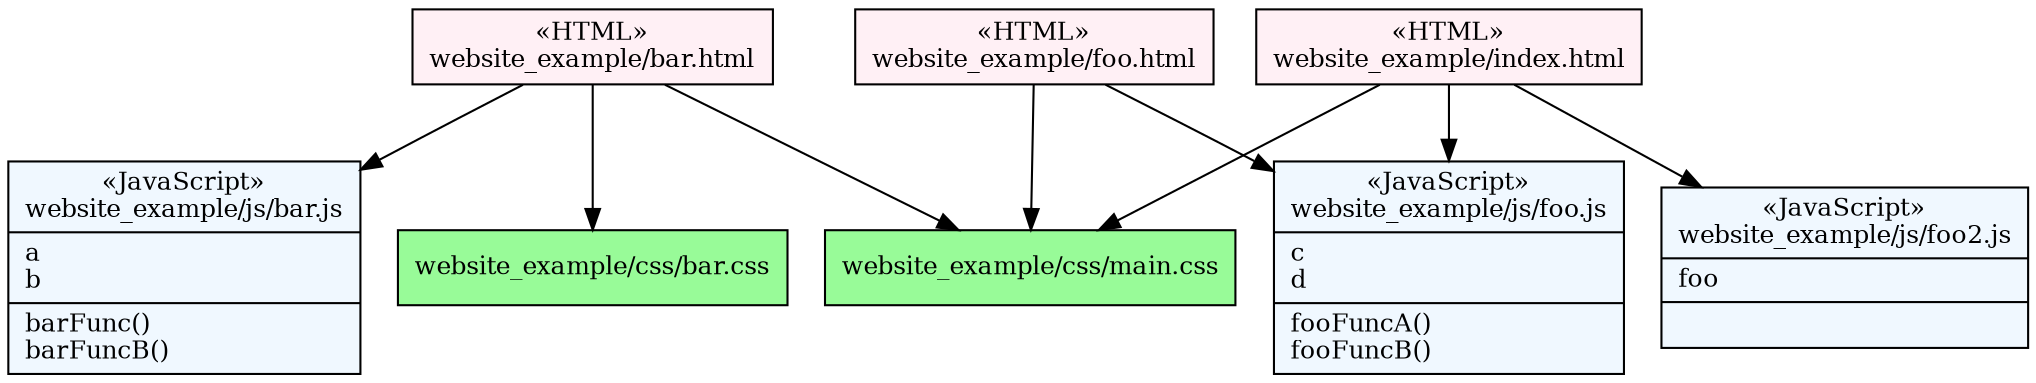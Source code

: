 digraph G {
  "website_example/bar.html" [ label = "{&laquo;HTML»\nwebsite_example/bar.html}", fontsize = 12, shape = record, style = "filled", fillcolor = "lavenderblush" ];
  "website_example/foo.html" [ label = "{&laquo;HTML»\nwebsite_example/foo.html}", fontsize = 12, shape = record, style = "filled", fillcolor = "lavenderblush" ];
  "website_example/index.html" [ label = "{&laquo;HTML»\nwebsite_example/index.html}", fontsize = 12, shape = record, style = "filled", fillcolor = "lavenderblush" ];
  "website_example/css/bar.css" [ fontsize = 12, shape = record, style = "filled", fillcolor = "palegreen" ];
  "website_example/css/main.css" [ fontsize = 12, shape = record, style = "filled", fillcolor = "palegreen" ];
  "website_example/js/bar.js" [ label = "{&laquo;JavaScript»\nwebsite_example/js/bar.js|a\lb\l|barFunc()\lbarFuncB()\l}", fontsize = 12, shape = record, style = "filled", fillcolor = "aliceblue" ];
  "website_example/js/foo.js" [ label = "{&laquo;JavaScript»\nwebsite_example/js/foo.js|c\ld\l|fooFuncA()\lfooFuncB()\l}", fontsize = 12, shape = record, style = "filled", fillcolor = "aliceblue" ];
  "website_example/js/foo2.js" [ label = "{&laquo;JavaScript»\nwebsite_example/js/foo2.js|foo\l|\l}", fontsize = 12, shape = record, style = "filled", fillcolor = "aliceblue" ];
  "website_example/foo.html" -> "website_example/js/foo.js";
  "website_example/foo.html" -> "website_example/css/main.css";
  "website_example/bar.html" -> "website_example/css/bar.css";
  "website_example/index.html" -> "website_example/css/main.css";
  "website_example/index.html" -> "website_example/js/foo2.js";
  "website_example/index.html" -> "website_example/js/foo.js";
  "website_example/bar.html" -> "website_example/js/bar.js";
  "website_example/bar.html" -> "website_example/css/main.css";
}
